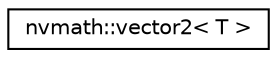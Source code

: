 digraph "Graphical Class Hierarchy"
{
 // LATEX_PDF_SIZE
  edge [fontname="Helvetica",fontsize="10",labelfontname="Helvetica",labelfontsize="10"];
  node [fontname="Helvetica",fontsize="10",shape=record];
  rankdir="LR";
  Node0 [label="nvmath::vector2\< T \>",height=0.2,width=0.4,color="black", fillcolor="white", style="filled",URL="$structnvmath_1_1vector2.html",tooltip=" "];
}
